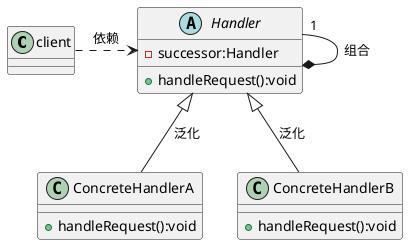@startuml

class client

abstract class Handler{
-successor:Handler
+handleRequest():void
}

class ConcreteHandlerA{
+handleRequest():void
}

class ConcreteHandlerB{
+handleRequest():void
}


Handler <|-- ConcreteHandlerB:泛化
Handler <|-- ConcreteHandlerA:泛化

client .right.> Handler:依赖

Handler *-up- "1" Handler:组合



@enduml